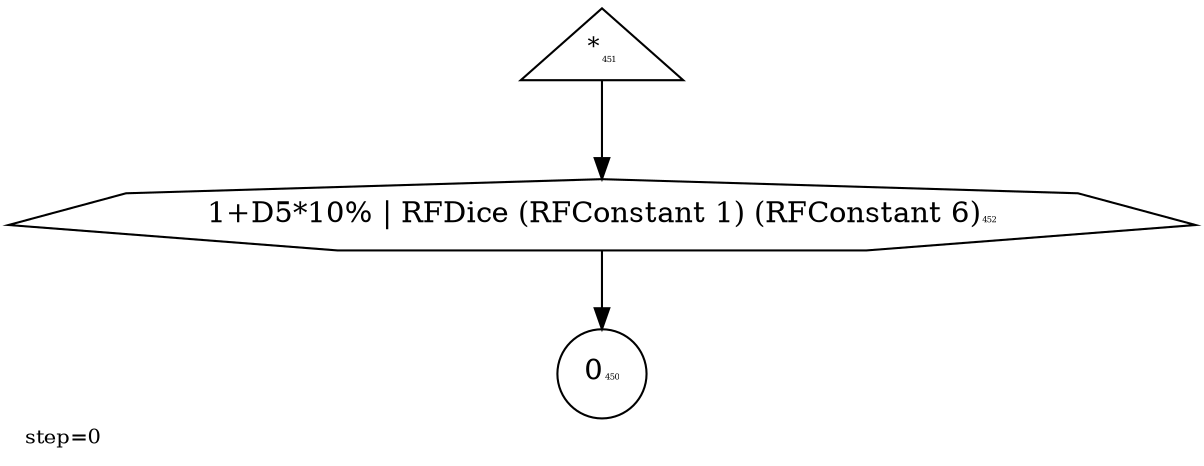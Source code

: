 digraph {
  graph  [labelloc=bottom,labeljust=left,fontsize="10",label="step=0"];
  "450" [shape=circle,peripheries="1",label=<0<FONT POINT-SIZE='4'>450</FONT>>,labelfontcolor=black,color=black];
  "451" [shape=triangle,peripheries="1",label=<<SUP>*</SUP><FONT POINT-SIZE='4'>451</FONT>>,labelfontcolor=black,color=black];
  "452" [label=<1+D5*10% | RFDice (RFConstant 1) (RFConstant 6)<FONT POINT-SIZE='4'>452</FONT>>,peripheries="1",color=black,shape=septagon];
  "451" -> "452" [color=black];
  "452" -> "450" [color=black];
}
